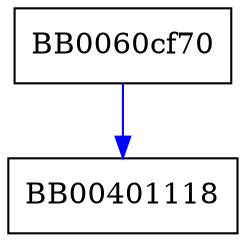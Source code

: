 digraph sn_cmp_BSEARCH_CMP_FN {
  node [shape="box"];
  graph [splines=ortho];
  BB0060cf70 -> BB00401118 [color="blue"];
}
